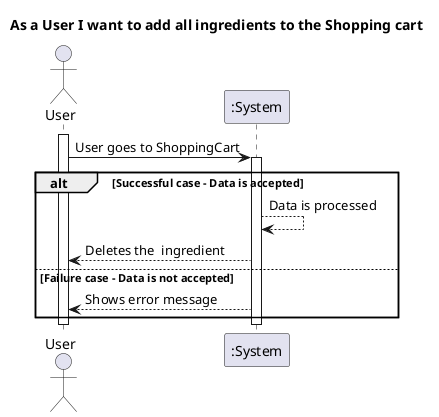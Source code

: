 @startuml
actor User as MD
title As a User I want to add all ingredients to the Shopping cart
activate MD

MD -> ":System" : User goes to ShoppingCart
activate ":System"

alt Successful case - Data is accepted
    ":System" --> ":System" : Data is processed
    ":System" --> MD : Deletes the  ingredient
else Failure case - Data is not accepted
    ":System" --> MD : Shows error message
end

deactivate ":System"
deactivate MD
@enduml
